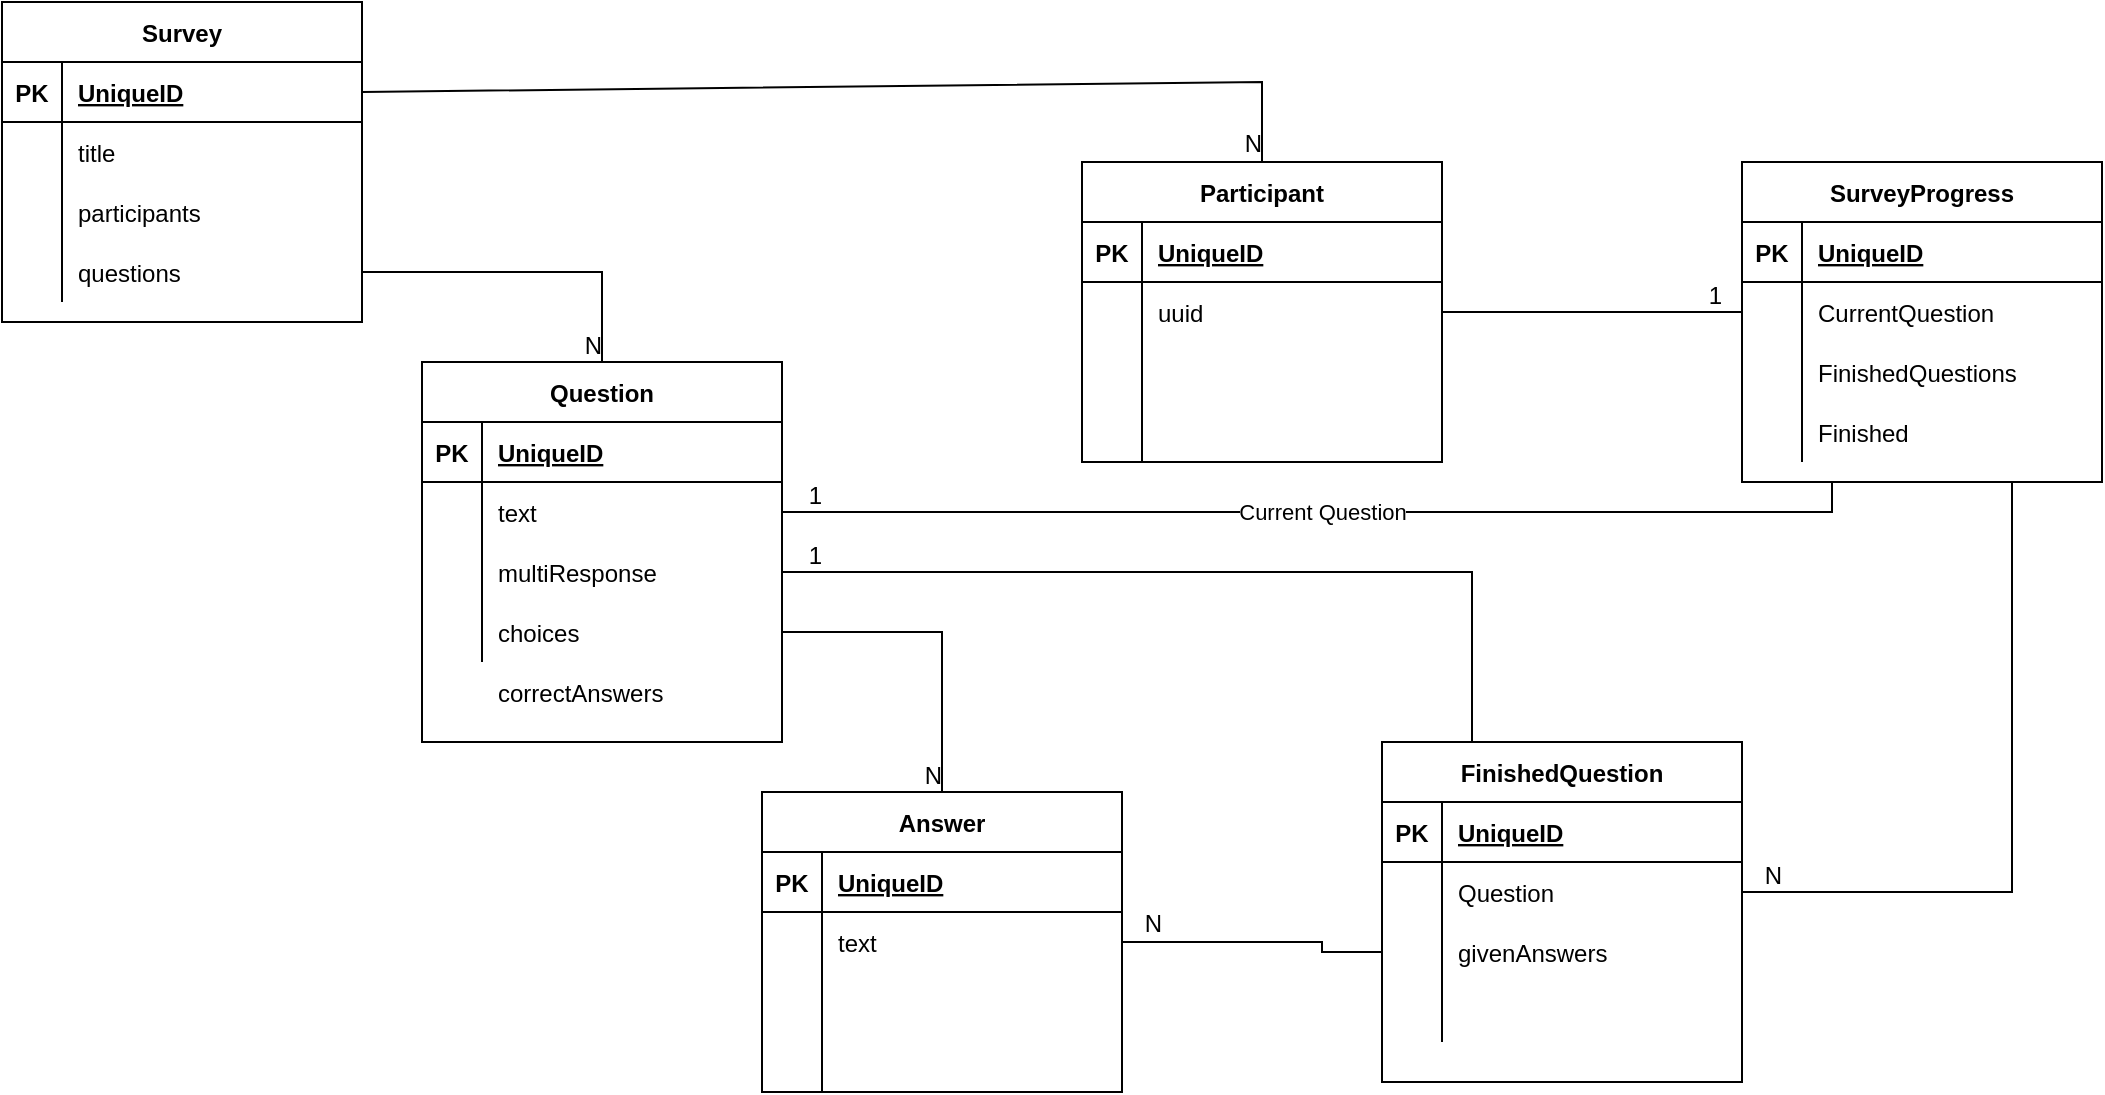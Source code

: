 <mxfile version="13.7.9" type="embed"><diagram id="NoLcGY3_Rd0w1QSIiBX1" name="Page-1"><mxGraphModel dx="659" dy="425" grid="1" gridSize="10" guides="1" tooltips="1" connect="1" arrows="1" fold="1" page="1" pageScale="1" pageWidth="1169" pageHeight="827" math="0" shadow="0"><root><mxCell id="0"/><mxCell id="1" parent="0"/><mxCell id="TI3GmT-DSjy5wb8d_JhB-1" value="Survey" style="shape=table;startSize=30;container=1;collapsible=1;childLayout=tableLayout;fixedRows=1;rowLines=0;fontStyle=1;align=center;resizeLast=1;" parent="1" vertex="1"><mxGeometry x="80" y="80" width="180" height="160" as="geometry"/></mxCell><mxCell id="TI3GmT-DSjy5wb8d_JhB-2" value="" style="shape=partialRectangle;collapsible=0;dropTarget=0;pointerEvents=0;fillColor=none;top=0;left=0;bottom=1;right=0;points=[[0,0.5],[1,0.5]];portConstraint=eastwest;" parent="TI3GmT-DSjy5wb8d_JhB-1" vertex="1"><mxGeometry y="30" width="180" height="30" as="geometry"/></mxCell><mxCell id="TI3GmT-DSjy5wb8d_JhB-3" value="PK" style="shape=partialRectangle;connectable=0;fillColor=none;top=0;left=0;bottom=0;right=0;fontStyle=1;overflow=hidden;" parent="TI3GmT-DSjy5wb8d_JhB-2" vertex="1"><mxGeometry width="30" height="30" as="geometry"/></mxCell><mxCell id="TI3GmT-DSjy5wb8d_JhB-4" value="UniqueID" style="shape=partialRectangle;connectable=0;fillColor=none;top=0;left=0;bottom=0;right=0;align=left;spacingLeft=6;fontStyle=5;overflow=hidden;" parent="TI3GmT-DSjy5wb8d_JhB-2" vertex="1"><mxGeometry x="30" width="150" height="30" as="geometry"/></mxCell><mxCell id="TI3GmT-DSjy5wb8d_JhB-5" value="" style="shape=partialRectangle;collapsible=0;dropTarget=0;pointerEvents=0;fillColor=none;top=0;left=0;bottom=0;right=0;points=[[0,0.5],[1,0.5]];portConstraint=eastwest;" parent="TI3GmT-DSjy5wb8d_JhB-1" vertex="1"><mxGeometry y="60" width="180" height="30" as="geometry"/></mxCell><mxCell id="TI3GmT-DSjy5wb8d_JhB-6" value="" style="shape=partialRectangle;connectable=0;fillColor=none;top=0;left=0;bottom=0;right=0;editable=1;overflow=hidden;" parent="TI3GmT-DSjy5wb8d_JhB-5" vertex="1"><mxGeometry width="30" height="30" as="geometry"/></mxCell><mxCell id="TI3GmT-DSjy5wb8d_JhB-7" value="title" style="shape=partialRectangle;connectable=0;fillColor=none;top=0;left=0;bottom=0;right=0;align=left;spacingLeft=6;overflow=hidden;" parent="TI3GmT-DSjy5wb8d_JhB-5" vertex="1"><mxGeometry x="30" width="150" height="30" as="geometry"/></mxCell><mxCell id="TI3GmT-DSjy5wb8d_JhB-8" value="" style="shape=partialRectangle;collapsible=0;dropTarget=0;pointerEvents=0;fillColor=none;top=0;left=0;bottom=0;right=0;points=[[0,0.5],[1,0.5]];portConstraint=eastwest;" parent="TI3GmT-DSjy5wb8d_JhB-1" vertex="1"><mxGeometry y="90" width="180" height="30" as="geometry"/></mxCell><mxCell id="TI3GmT-DSjy5wb8d_JhB-9" value="" style="shape=partialRectangle;connectable=0;fillColor=none;top=0;left=0;bottom=0;right=0;editable=1;overflow=hidden;" parent="TI3GmT-DSjy5wb8d_JhB-8" vertex="1"><mxGeometry width="30" height="30" as="geometry"/></mxCell><mxCell id="TI3GmT-DSjy5wb8d_JhB-10" value="participants" style="shape=partialRectangle;connectable=0;fillColor=none;top=0;left=0;bottom=0;right=0;align=left;spacingLeft=6;overflow=hidden;" parent="TI3GmT-DSjy5wb8d_JhB-8" vertex="1"><mxGeometry x="30" width="150" height="30" as="geometry"/></mxCell><mxCell id="TI3GmT-DSjy5wb8d_JhB-11" value="" style="shape=partialRectangle;collapsible=0;dropTarget=0;pointerEvents=0;fillColor=none;top=0;left=0;bottom=0;right=0;points=[[0,0.5],[1,0.5]];portConstraint=eastwest;" parent="TI3GmT-DSjy5wb8d_JhB-1" vertex="1"><mxGeometry y="120" width="180" height="30" as="geometry"/></mxCell><mxCell id="TI3GmT-DSjy5wb8d_JhB-12" value="" style="shape=partialRectangle;connectable=0;fillColor=none;top=0;left=0;bottom=0;right=0;editable=1;overflow=hidden;" parent="TI3GmT-DSjy5wb8d_JhB-11" vertex="1"><mxGeometry width="30" height="30" as="geometry"/></mxCell><mxCell id="TI3GmT-DSjy5wb8d_JhB-13" value="questions" style="shape=partialRectangle;connectable=0;fillColor=none;top=0;left=0;bottom=0;right=0;align=left;spacingLeft=6;overflow=hidden;" parent="TI3GmT-DSjy5wb8d_JhB-11" vertex="1"><mxGeometry x="30" width="150" height="30" as="geometry"/></mxCell><mxCell id="TI3GmT-DSjy5wb8d_JhB-27" value="Question" style="shape=table;startSize=30;container=1;collapsible=1;childLayout=tableLayout;fixedRows=1;rowLines=0;fontStyle=1;align=center;resizeLast=1;" parent="1" vertex="1"><mxGeometry x="290" y="260" width="180" height="190" as="geometry"/></mxCell><mxCell id="TI3GmT-DSjy5wb8d_JhB-28" value="" style="shape=partialRectangle;collapsible=0;dropTarget=0;pointerEvents=0;fillColor=none;top=0;left=0;bottom=1;right=0;points=[[0,0.5],[1,0.5]];portConstraint=eastwest;" parent="TI3GmT-DSjy5wb8d_JhB-27" vertex="1"><mxGeometry y="30" width="180" height="30" as="geometry"/></mxCell><mxCell id="TI3GmT-DSjy5wb8d_JhB-29" value="PK" style="shape=partialRectangle;connectable=0;fillColor=none;top=0;left=0;bottom=0;right=0;fontStyle=1;overflow=hidden;" parent="TI3GmT-DSjy5wb8d_JhB-28" vertex="1"><mxGeometry width="30" height="30" as="geometry"/></mxCell><mxCell id="TI3GmT-DSjy5wb8d_JhB-30" value="UniqueID" style="shape=partialRectangle;connectable=0;fillColor=none;top=0;left=0;bottom=0;right=0;align=left;spacingLeft=6;fontStyle=5;overflow=hidden;" parent="TI3GmT-DSjy5wb8d_JhB-28" vertex="1"><mxGeometry x="30" width="150" height="30" as="geometry"/></mxCell><mxCell id="TI3GmT-DSjy5wb8d_JhB-31" value="" style="shape=partialRectangle;collapsible=0;dropTarget=0;pointerEvents=0;fillColor=none;top=0;left=0;bottom=0;right=0;points=[[0,0.5],[1,0.5]];portConstraint=eastwest;" parent="TI3GmT-DSjy5wb8d_JhB-27" vertex="1"><mxGeometry y="60" width="180" height="30" as="geometry"/></mxCell><mxCell id="TI3GmT-DSjy5wb8d_JhB-32" value="" style="shape=partialRectangle;connectable=0;fillColor=none;top=0;left=0;bottom=0;right=0;editable=1;overflow=hidden;" parent="TI3GmT-DSjy5wb8d_JhB-31" vertex="1"><mxGeometry width="30" height="30" as="geometry"/></mxCell><mxCell id="TI3GmT-DSjy5wb8d_JhB-33" value="text" style="shape=partialRectangle;connectable=0;fillColor=none;top=0;left=0;bottom=0;right=0;align=left;spacingLeft=6;overflow=hidden;" parent="TI3GmT-DSjy5wb8d_JhB-31" vertex="1"><mxGeometry x="30" width="150" height="30" as="geometry"/></mxCell><mxCell id="TI3GmT-DSjy5wb8d_JhB-34" value="" style="shape=partialRectangle;collapsible=0;dropTarget=0;pointerEvents=0;fillColor=none;top=0;left=0;bottom=0;right=0;points=[[0,0.5],[1,0.5]];portConstraint=eastwest;" parent="TI3GmT-DSjy5wb8d_JhB-27" vertex="1"><mxGeometry y="90" width="180" height="30" as="geometry"/></mxCell><mxCell id="TI3GmT-DSjy5wb8d_JhB-35" value="" style="shape=partialRectangle;connectable=0;fillColor=none;top=0;left=0;bottom=0;right=0;editable=1;overflow=hidden;" parent="TI3GmT-DSjy5wb8d_JhB-34" vertex="1"><mxGeometry width="30" height="30" as="geometry"/></mxCell><mxCell id="TI3GmT-DSjy5wb8d_JhB-36" value="multiResponse" style="shape=partialRectangle;connectable=0;fillColor=none;top=0;left=0;bottom=0;right=0;align=left;spacingLeft=6;overflow=hidden;" parent="TI3GmT-DSjy5wb8d_JhB-34" vertex="1"><mxGeometry x="30" width="150" height="30" as="geometry"/></mxCell><mxCell id="TI3GmT-DSjy5wb8d_JhB-37" value="" style="shape=partialRectangle;collapsible=0;dropTarget=0;pointerEvents=0;fillColor=none;top=0;left=0;bottom=0;right=0;points=[[0,0.5],[1,0.5]];portConstraint=eastwest;" parent="TI3GmT-DSjy5wb8d_JhB-27" vertex="1"><mxGeometry y="120" width="180" height="30" as="geometry"/></mxCell><mxCell id="TI3GmT-DSjy5wb8d_JhB-38" value="" style="shape=partialRectangle;connectable=0;fillColor=none;top=0;left=0;bottom=0;right=0;editable=1;overflow=hidden;" parent="TI3GmT-DSjy5wb8d_JhB-37" vertex="1"><mxGeometry width="30" height="30" as="geometry"/></mxCell><mxCell id="TI3GmT-DSjy5wb8d_JhB-39" value="choices" style="shape=partialRectangle;connectable=0;fillColor=none;top=0;left=0;bottom=0;right=0;align=left;spacingLeft=6;overflow=hidden;" parent="TI3GmT-DSjy5wb8d_JhB-37" vertex="1"><mxGeometry x="30" width="150" height="30" as="geometry"/></mxCell><mxCell id="TI3GmT-DSjy5wb8d_JhB-40" value="Answer" style="shape=table;startSize=30;container=1;collapsible=1;childLayout=tableLayout;fixedRows=1;rowLines=0;fontStyle=1;align=center;resizeLast=1;" parent="1" vertex="1"><mxGeometry x="460" y="475" width="180" height="150" as="geometry"/></mxCell><mxCell id="TI3GmT-DSjy5wb8d_JhB-41" value="" style="shape=partialRectangle;collapsible=0;dropTarget=0;pointerEvents=0;fillColor=none;top=0;left=0;bottom=1;right=0;points=[[0,0.5],[1,0.5]];portConstraint=eastwest;" parent="TI3GmT-DSjy5wb8d_JhB-40" vertex="1"><mxGeometry y="30" width="180" height="30" as="geometry"/></mxCell><mxCell id="TI3GmT-DSjy5wb8d_JhB-42" value="PK" style="shape=partialRectangle;connectable=0;fillColor=none;top=0;left=0;bottom=0;right=0;fontStyle=1;overflow=hidden;" parent="TI3GmT-DSjy5wb8d_JhB-41" vertex="1"><mxGeometry width="30" height="30" as="geometry"/></mxCell><mxCell id="TI3GmT-DSjy5wb8d_JhB-43" value="UniqueID" style="shape=partialRectangle;connectable=0;fillColor=none;top=0;left=0;bottom=0;right=0;align=left;spacingLeft=6;fontStyle=5;overflow=hidden;" parent="TI3GmT-DSjy5wb8d_JhB-41" vertex="1"><mxGeometry x="30" width="150" height="30" as="geometry"/></mxCell><mxCell id="TI3GmT-DSjy5wb8d_JhB-44" value="" style="shape=partialRectangle;collapsible=0;dropTarget=0;pointerEvents=0;fillColor=none;top=0;left=0;bottom=0;right=0;points=[[0,0.5],[1,0.5]];portConstraint=eastwest;" parent="TI3GmT-DSjy5wb8d_JhB-40" vertex="1"><mxGeometry y="60" width="180" height="30" as="geometry"/></mxCell><mxCell id="TI3GmT-DSjy5wb8d_JhB-45" value="" style="shape=partialRectangle;connectable=0;fillColor=none;top=0;left=0;bottom=0;right=0;editable=1;overflow=hidden;" parent="TI3GmT-DSjy5wb8d_JhB-44" vertex="1"><mxGeometry width="30" height="30" as="geometry"/></mxCell><mxCell id="TI3GmT-DSjy5wb8d_JhB-46" value="text" style="shape=partialRectangle;connectable=0;fillColor=none;top=0;left=0;bottom=0;right=0;align=left;spacingLeft=6;overflow=hidden;" parent="TI3GmT-DSjy5wb8d_JhB-44" vertex="1"><mxGeometry x="30" width="150" height="30" as="geometry"/></mxCell><mxCell id="TI3GmT-DSjy5wb8d_JhB-47" value="" style="shape=partialRectangle;collapsible=0;dropTarget=0;pointerEvents=0;fillColor=none;top=0;left=0;bottom=0;right=0;points=[[0,0.5],[1,0.5]];portConstraint=eastwest;" parent="TI3GmT-DSjy5wb8d_JhB-40" vertex="1"><mxGeometry y="90" width="180" height="30" as="geometry"/></mxCell><mxCell id="TI3GmT-DSjy5wb8d_JhB-48" value="" style="shape=partialRectangle;connectable=0;fillColor=none;top=0;left=0;bottom=0;right=0;editable=1;overflow=hidden;" parent="TI3GmT-DSjy5wb8d_JhB-47" vertex="1"><mxGeometry width="30" height="30" as="geometry"/></mxCell><mxCell id="TI3GmT-DSjy5wb8d_JhB-49" value="" style="shape=partialRectangle;connectable=0;fillColor=none;top=0;left=0;bottom=0;right=0;align=left;spacingLeft=6;overflow=hidden;" parent="TI3GmT-DSjy5wb8d_JhB-47" vertex="1"><mxGeometry x="30" width="150" height="30" as="geometry"/></mxCell><mxCell id="TI3GmT-DSjy5wb8d_JhB-50" value="" style="shape=partialRectangle;collapsible=0;dropTarget=0;pointerEvents=0;fillColor=none;top=0;left=0;bottom=0;right=0;points=[[0,0.5],[1,0.5]];portConstraint=eastwest;" parent="TI3GmT-DSjy5wb8d_JhB-40" vertex="1"><mxGeometry y="120" width="180" height="30" as="geometry"/></mxCell><mxCell id="TI3GmT-DSjy5wb8d_JhB-51" value="" style="shape=partialRectangle;connectable=0;fillColor=none;top=0;left=0;bottom=0;right=0;editable=1;overflow=hidden;" parent="TI3GmT-DSjy5wb8d_JhB-50" vertex="1"><mxGeometry width="30" height="30" as="geometry"/></mxCell><mxCell id="TI3GmT-DSjy5wb8d_JhB-52" value="" style="shape=partialRectangle;connectable=0;fillColor=none;top=0;left=0;bottom=0;right=0;align=left;spacingLeft=6;overflow=hidden;" parent="TI3GmT-DSjy5wb8d_JhB-50" vertex="1"><mxGeometry x="30" width="150" height="30" as="geometry"/></mxCell><mxCell id="2" value="correctAnswers" style="shape=partialRectangle;connectable=0;fillColor=none;top=0;left=0;bottom=0;right=0;align=left;spacingLeft=6;overflow=hidden;" vertex="1" parent="1"><mxGeometry x="320" y="410" width="150" height="30" as="geometry"/></mxCell><mxCell id="26" value="" style="endArrow=none;html=1;rounded=0;entryX=0;entryY=0.5;entryDx=0;entryDy=0;exitX=1;exitY=0.5;exitDx=0;exitDy=0;" edge="1" parent="1" source="TI3GmT-DSjy5wb8d_JhB-18" target="17"><mxGeometry relative="1" as="geometry"><mxPoint x="800" y="320" as="sourcePoint"/><mxPoint x="930" y="320" as="targetPoint"/></mxGeometry></mxCell><mxCell id="27" value="1" style="resizable=0;html=1;align=right;verticalAlign=bottom;" connectable="0" vertex="1" parent="26"><mxGeometry x="1" relative="1" as="geometry"><mxPoint x="-10" as="offset"/></mxGeometry></mxCell><mxCell id="TI3GmT-DSjy5wb8d_JhB-14" value="Participant" style="shape=table;startSize=30;container=1;collapsible=1;childLayout=tableLayout;fixedRows=1;rowLines=0;fontStyle=1;align=center;resizeLast=1;" parent="1" vertex="1"><mxGeometry x="620" y="160" width="180" height="150" as="geometry"/></mxCell><mxCell id="TI3GmT-DSjy5wb8d_JhB-15" value="" style="shape=partialRectangle;collapsible=0;dropTarget=0;pointerEvents=0;fillColor=none;top=0;left=0;bottom=1;right=0;points=[[0,0.5],[1,0.5]];portConstraint=eastwest;" parent="TI3GmT-DSjy5wb8d_JhB-14" vertex="1"><mxGeometry y="30" width="180" height="30" as="geometry"/></mxCell><mxCell id="TI3GmT-DSjy5wb8d_JhB-16" value="PK" style="shape=partialRectangle;connectable=0;fillColor=none;top=0;left=0;bottom=0;right=0;fontStyle=1;overflow=hidden;" parent="TI3GmT-DSjy5wb8d_JhB-15" vertex="1"><mxGeometry width="30" height="30" as="geometry"/></mxCell><mxCell id="TI3GmT-DSjy5wb8d_JhB-17" value="UniqueID" style="shape=partialRectangle;connectable=0;fillColor=none;top=0;left=0;bottom=0;right=0;align=left;spacingLeft=6;fontStyle=5;overflow=hidden;" parent="TI3GmT-DSjy5wb8d_JhB-15" vertex="1"><mxGeometry x="30" width="150" height="30" as="geometry"/></mxCell><mxCell id="TI3GmT-DSjy5wb8d_JhB-18" value="" style="shape=partialRectangle;collapsible=0;dropTarget=0;pointerEvents=0;fillColor=none;top=0;left=0;bottom=0;right=0;points=[[0,0.5],[1,0.5]];portConstraint=eastwest;" parent="TI3GmT-DSjy5wb8d_JhB-14" vertex="1"><mxGeometry y="60" width="180" height="30" as="geometry"/></mxCell><mxCell id="TI3GmT-DSjy5wb8d_JhB-19" value="" style="shape=partialRectangle;connectable=0;fillColor=none;top=0;left=0;bottom=0;right=0;editable=1;overflow=hidden;" parent="TI3GmT-DSjy5wb8d_JhB-18" vertex="1"><mxGeometry width="30" height="30" as="geometry"/></mxCell><mxCell id="TI3GmT-DSjy5wb8d_JhB-20" value="uuid" style="shape=partialRectangle;connectable=0;fillColor=none;top=0;left=0;bottom=0;right=0;align=left;spacingLeft=6;overflow=hidden;" parent="TI3GmT-DSjy5wb8d_JhB-18" vertex="1"><mxGeometry x="30" width="150" height="30" as="geometry"/></mxCell><mxCell id="TI3GmT-DSjy5wb8d_JhB-21" value="" style="shape=partialRectangle;collapsible=0;dropTarget=0;pointerEvents=0;fillColor=none;top=0;left=0;bottom=0;right=0;points=[[0,0.5],[1,0.5]];portConstraint=eastwest;" parent="TI3GmT-DSjy5wb8d_JhB-14" vertex="1"><mxGeometry y="90" width="180" height="30" as="geometry"/></mxCell><mxCell id="TI3GmT-DSjy5wb8d_JhB-22" value="" style="shape=partialRectangle;connectable=0;fillColor=none;top=0;left=0;bottom=0;right=0;editable=1;overflow=hidden;" parent="TI3GmT-DSjy5wb8d_JhB-21" vertex="1"><mxGeometry width="30" height="30" as="geometry"/></mxCell><mxCell id="TI3GmT-DSjy5wb8d_JhB-23" value="" style="shape=partialRectangle;connectable=0;fillColor=none;top=0;left=0;bottom=0;right=0;align=left;spacingLeft=6;overflow=hidden;" parent="TI3GmT-DSjy5wb8d_JhB-21" vertex="1"><mxGeometry x="30" width="150" height="30" as="geometry"/></mxCell><mxCell id="TI3GmT-DSjy5wb8d_JhB-24" value="" style="shape=partialRectangle;collapsible=0;dropTarget=0;pointerEvents=0;fillColor=none;top=0;left=0;bottom=0;right=0;points=[[0,0.5],[1,0.5]];portConstraint=eastwest;" parent="TI3GmT-DSjy5wb8d_JhB-14" vertex="1"><mxGeometry y="120" width="180" height="30" as="geometry"/></mxCell><mxCell id="TI3GmT-DSjy5wb8d_JhB-25" value="" style="shape=partialRectangle;connectable=0;fillColor=none;top=0;left=0;bottom=0;right=0;editable=1;overflow=hidden;" parent="TI3GmT-DSjy5wb8d_JhB-24" vertex="1"><mxGeometry width="30" height="30" as="geometry"/></mxCell><mxCell id="TI3GmT-DSjy5wb8d_JhB-26" value="" style="shape=partialRectangle;connectable=0;fillColor=none;top=0;left=0;bottom=0;right=0;align=left;spacingLeft=6;overflow=hidden;" parent="TI3GmT-DSjy5wb8d_JhB-24" vertex="1"><mxGeometry x="30" width="150" height="30" as="geometry"/></mxCell><mxCell id="13" value="SurveyProgress" style="shape=table;startSize=30;container=1;collapsible=1;childLayout=tableLayout;fixedRows=1;rowLines=0;fontStyle=1;align=center;resizeLast=1;" vertex="1" parent="1"><mxGeometry x="950" y="160" width="180" height="160" as="geometry"><mxRectangle x="950" y="160" width="120" height="30" as="alternateBounds"/></mxGeometry></mxCell><mxCell id="14" value="" style="shape=partialRectangle;collapsible=0;dropTarget=0;pointerEvents=0;fillColor=none;top=0;left=0;bottom=1;right=0;points=[[0,0.5],[1,0.5]];portConstraint=eastwest;" vertex="1" parent="13"><mxGeometry y="30" width="180" height="30" as="geometry"/></mxCell><mxCell id="15" value="PK" style="shape=partialRectangle;connectable=0;fillColor=none;top=0;left=0;bottom=0;right=0;fontStyle=1;overflow=hidden;" vertex="1" parent="14"><mxGeometry width="30" height="30" as="geometry"/></mxCell><mxCell id="16" value="UniqueID" style="shape=partialRectangle;connectable=0;fillColor=none;top=0;left=0;bottom=0;right=0;align=left;spacingLeft=6;fontStyle=5;overflow=hidden;" vertex="1" parent="14"><mxGeometry x="30" width="150" height="30" as="geometry"/></mxCell><mxCell id="17" value="" style="shape=partialRectangle;collapsible=0;dropTarget=0;pointerEvents=0;fillColor=none;top=0;left=0;bottom=0;right=0;points=[[0,0.5],[1,0.5]];portConstraint=eastwest;" vertex="1" parent="13"><mxGeometry y="60" width="180" height="30" as="geometry"/></mxCell><mxCell id="18" value="" style="shape=partialRectangle;connectable=0;fillColor=none;top=0;left=0;bottom=0;right=0;editable=1;overflow=hidden;" vertex="1" parent="17"><mxGeometry width="30" height="30" as="geometry"/></mxCell><mxCell id="19" value="CurrentQuestion" style="shape=partialRectangle;connectable=0;fillColor=none;top=0;left=0;bottom=0;right=0;align=left;spacingLeft=6;overflow=hidden;" vertex="1" parent="17"><mxGeometry x="30" width="150" height="30" as="geometry"/></mxCell><mxCell id="20" value="" style="shape=partialRectangle;collapsible=0;dropTarget=0;pointerEvents=0;fillColor=none;top=0;left=0;bottom=0;right=0;points=[[0,0.5],[1,0.5]];portConstraint=eastwest;" vertex="1" parent="13"><mxGeometry y="90" width="180" height="30" as="geometry"/></mxCell><mxCell id="21" value="" style="shape=partialRectangle;connectable=0;fillColor=none;top=0;left=0;bottom=0;right=0;editable=1;overflow=hidden;" vertex="1" parent="20"><mxGeometry width="30" height="30" as="geometry"/></mxCell><mxCell id="22" value="FinishedQuestions" style="shape=partialRectangle;connectable=0;fillColor=none;top=0;left=0;bottom=0;right=0;align=left;spacingLeft=6;overflow=hidden;" vertex="1" parent="20"><mxGeometry x="30" width="150" height="30" as="geometry"/></mxCell><mxCell id="23" value="" style="shape=partialRectangle;collapsible=0;dropTarget=0;pointerEvents=0;fillColor=none;top=0;left=0;bottom=0;right=0;points=[[0,0.5],[1,0.5]];portConstraint=eastwest;" vertex="1" parent="13"><mxGeometry y="120" width="180" height="30" as="geometry"/></mxCell><mxCell id="24" value="" style="shape=partialRectangle;connectable=0;fillColor=none;top=0;left=0;bottom=0;right=0;editable=1;overflow=hidden;" vertex="1" parent="23"><mxGeometry width="30" height="30" as="geometry"/></mxCell><mxCell id="25" value="Finished" style="shape=partialRectangle;connectable=0;fillColor=none;top=0;left=0;bottom=0;right=0;align=left;spacingLeft=6;overflow=hidden;" vertex="1" parent="23"><mxGeometry x="30" width="150" height="30" as="geometry"/></mxCell><mxCell id="29" value="Current Question" style="endArrow=none;html=1;rounded=0;entryX=1;entryY=0.5;entryDx=0;entryDy=0;exitX=0.25;exitY=1;exitDx=0;exitDy=0;" edge="1" parent="1" source="13" target="TI3GmT-DSjy5wb8d_JhB-31"><mxGeometry relative="1" as="geometry"><mxPoint x="700" y="360" as="sourcePoint"/><mxPoint x="860" y="360" as="targetPoint"/><Array as="points"><mxPoint x="995" y="335"/></Array></mxGeometry></mxCell><mxCell id="30" value="1" style="resizable=0;html=1;align=right;verticalAlign=bottom;" connectable="0" vertex="1" parent="29"><mxGeometry x="1" relative="1" as="geometry"><mxPoint x="20" as="offset"/></mxGeometry></mxCell><mxCell id="44" value="" style="endArrow=none;html=1;rounded=0;entryX=1;entryY=0.5;entryDx=0;entryDy=0;exitX=0.75;exitY=1;exitDx=0;exitDy=0;" edge="1" parent="1" source="13" target="35"><mxGeometry relative="1" as="geometry"><mxPoint x="930" y="450" as="sourcePoint"/><mxPoint x="1090" y="450" as="targetPoint"/><Array as="points"><mxPoint x="1085" y="525"/></Array></mxGeometry></mxCell><mxCell id="45" value="N" style="resizable=0;html=1;align=right;verticalAlign=bottom;" connectable="0" vertex="1" parent="44"><mxGeometry x="1" relative="1" as="geometry"><mxPoint x="20" as="offset"/></mxGeometry></mxCell><mxCell id="46" value="" style="endArrow=none;html=1;rounded=0;exitX=0.25;exitY=0;exitDx=0;exitDy=0;entryX=1;entryY=0.5;entryDx=0;entryDy=0;" edge="1" parent="1" source="31" target="TI3GmT-DSjy5wb8d_JhB-34"><mxGeometry relative="1" as="geometry"><mxPoint x="700" y="360" as="sourcePoint"/><mxPoint x="860" y="360" as="targetPoint"/><Array as="points"><mxPoint x="815" y="365"/></Array></mxGeometry></mxCell><mxCell id="47" value="1" style="resizable=0;html=1;align=right;verticalAlign=bottom;" connectable="0" vertex="1" parent="46"><mxGeometry x="1" relative="1" as="geometry"><mxPoint x="20" as="offset"/></mxGeometry></mxCell><mxCell id="48" value="" style="endArrow=none;html=1;rounded=0;exitX=0;exitY=0.5;exitDx=0;exitDy=0;" edge="1" parent="1" source="38"><mxGeometry relative="1" as="geometry"><mxPoint x="770" y="535" as="sourcePoint"/><mxPoint x="640" y="550" as="targetPoint"/><Array as="points"><mxPoint x="740" y="555"/><mxPoint x="740" y="550"/></Array></mxGeometry></mxCell><mxCell id="49" value="N" style="resizable=0;html=1;align=right;verticalAlign=bottom;" connectable="0" vertex="1" parent="48"><mxGeometry x="1" relative="1" as="geometry"><mxPoint x="20.25" y="-0.03" as="offset"/></mxGeometry></mxCell><mxCell id="31" value="FinishedQuestion" style="shape=table;startSize=30;container=1;collapsible=1;childLayout=tableLayout;fixedRows=1;rowLines=0;fontStyle=1;align=center;resizeLast=1;" vertex="1" parent="1"><mxGeometry x="770" y="450" width="180" height="170" as="geometry"/></mxCell><mxCell id="32" value="" style="shape=partialRectangle;collapsible=0;dropTarget=0;pointerEvents=0;fillColor=none;top=0;left=0;bottom=1;right=0;points=[[0,0.5],[1,0.5]];portConstraint=eastwest;" vertex="1" parent="31"><mxGeometry y="30" width="180" height="30" as="geometry"/></mxCell><mxCell id="33" value="PK" style="shape=partialRectangle;connectable=0;fillColor=none;top=0;left=0;bottom=0;right=0;fontStyle=1;overflow=hidden;" vertex="1" parent="32"><mxGeometry width="30" height="30" as="geometry"/></mxCell><mxCell id="34" value="UniqueID" style="shape=partialRectangle;connectable=0;fillColor=none;top=0;left=0;bottom=0;right=0;align=left;spacingLeft=6;fontStyle=5;overflow=hidden;" vertex="1" parent="32"><mxGeometry x="30" width="150" height="30" as="geometry"/></mxCell><mxCell id="35" value="" style="shape=partialRectangle;collapsible=0;dropTarget=0;pointerEvents=0;fillColor=none;top=0;left=0;bottom=0;right=0;points=[[0,0.5],[1,0.5]];portConstraint=eastwest;" vertex="1" parent="31"><mxGeometry y="60" width="180" height="30" as="geometry"/></mxCell><mxCell id="36" value="" style="shape=partialRectangle;connectable=0;fillColor=none;top=0;left=0;bottom=0;right=0;editable=1;overflow=hidden;" vertex="1" parent="35"><mxGeometry width="30" height="30" as="geometry"/></mxCell><mxCell id="37" value="Question" style="shape=partialRectangle;connectable=0;fillColor=none;top=0;left=0;bottom=0;right=0;align=left;spacingLeft=6;overflow=hidden;" vertex="1" parent="35"><mxGeometry x="30" width="150" height="30" as="geometry"/></mxCell><mxCell id="38" value="" style="shape=partialRectangle;collapsible=0;dropTarget=0;pointerEvents=0;fillColor=none;top=0;left=0;bottom=0;right=0;points=[[0,0.5],[1,0.5]];portConstraint=eastwest;" vertex="1" parent="31"><mxGeometry y="90" width="180" height="30" as="geometry"/></mxCell><mxCell id="39" value="" style="shape=partialRectangle;connectable=0;fillColor=none;top=0;left=0;bottom=0;right=0;editable=1;overflow=hidden;" vertex="1" parent="38"><mxGeometry width="30" height="30" as="geometry"/></mxCell><mxCell id="40" value="givenAnswers" style="shape=partialRectangle;connectable=0;fillColor=none;top=0;left=0;bottom=0;right=0;align=left;spacingLeft=6;overflow=hidden;" vertex="1" parent="38"><mxGeometry x="30" width="150" height="30" as="geometry"/></mxCell><mxCell id="41" value="" style="shape=partialRectangle;collapsible=0;dropTarget=0;pointerEvents=0;fillColor=none;top=0;left=0;bottom=0;right=0;points=[[0,0.5],[1,0.5]];portConstraint=eastwest;" vertex="1" parent="31"><mxGeometry y="120" width="180" height="30" as="geometry"/></mxCell><mxCell id="42" value="" style="shape=partialRectangle;connectable=0;fillColor=none;top=0;left=0;bottom=0;right=0;editable=1;overflow=hidden;" vertex="1" parent="41"><mxGeometry width="30" height="30" as="geometry"/></mxCell><mxCell id="43" value="" style="shape=partialRectangle;connectable=0;fillColor=none;top=0;left=0;bottom=0;right=0;align=left;spacingLeft=6;overflow=hidden;" vertex="1" parent="41"><mxGeometry x="30" width="150" height="30" as="geometry"/></mxCell><mxCell id="50" value="" style="endArrow=none;html=1;rounded=0;exitX=1;exitY=0.5;exitDx=0;exitDy=0;entryX=0.5;entryY=0;entryDx=0;entryDy=0;" edge="1" parent="1" source="TI3GmT-DSjy5wb8d_JhB-2" target="TI3GmT-DSjy5wb8d_JhB-14"><mxGeometry relative="1" as="geometry"><mxPoint x="400" y="150" as="sourcePoint"/><mxPoint x="560" y="150" as="targetPoint"/><Array as="points"><mxPoint x="710" y="120"/></Array></mxGeometry></mxCell><mxCell id="51" value="N" style="resizable=0;html=1;align=right;verticalAlign=bottom;" connectable="0" vertex="1" parent="50"><mxGeometry x="1" relative="1" as="geometry"/></mxCell><mxCell id="52" value="" style="endArrow=none;html=1;rounded=0;exitX=1;exitY=0.5;exitDx=0;exitDy=0;entryX=0.5;entryY=0;entryDx=0;entryDy=0;" edge="1" parent="1" source="TI3GmT-DSjy5wb8d_JhB-11" target="TI3GmT-DSjy5wb8d_JhB-27"><mxGeometry relative="1" as="geometry"><mxPoint x="550" y="420" as="sourcePoint"/><mxPoint x="710" y="420" as="targetPoint"/><Array as="points"><mxPoint x="380" y="215"/></Array></mxGeometry></mxCell><mxCell id="53" value="N" style="resizable=0;html=1;align=right;verticalAlign=bottom;" connectable="0" vertex="1" parent="52"><mxGeometry x="1" relative="1" as="geometry"/></mxCell><mxCell id="54" value="" style="endArrow=none;html=1;rounded=0;exitX=1;exitY=0.5;exitDx=0;exitDy=0;entryX=0.5;entryY=0;entryDx=0;entryDy=0;" edge="1" parent="1" source="TI3GmT-DSjy5wb8d_JhB-37" target="TI3GmT-DSjy5wb8d_JhB-40"><mxGeometry relative="1" as="geometry"><mxPoint x="440" y="340" as="sourcePoint"/><mxPoint x="600" y="340" as="targetPoint"/><Array as="points"><mxPoint x="550" y="395"/></Array></mxGeometry></mxCell><mxCell id="55" value="N" style="resizable=0;html=1;align=right;verticalAlign=bottom;" connectable="0" vertex="1" parent="54"><mxGeometry x="1" relative="1" as="geometry"/></mxCell></root></mxGraphModel></diagram></mxfile>